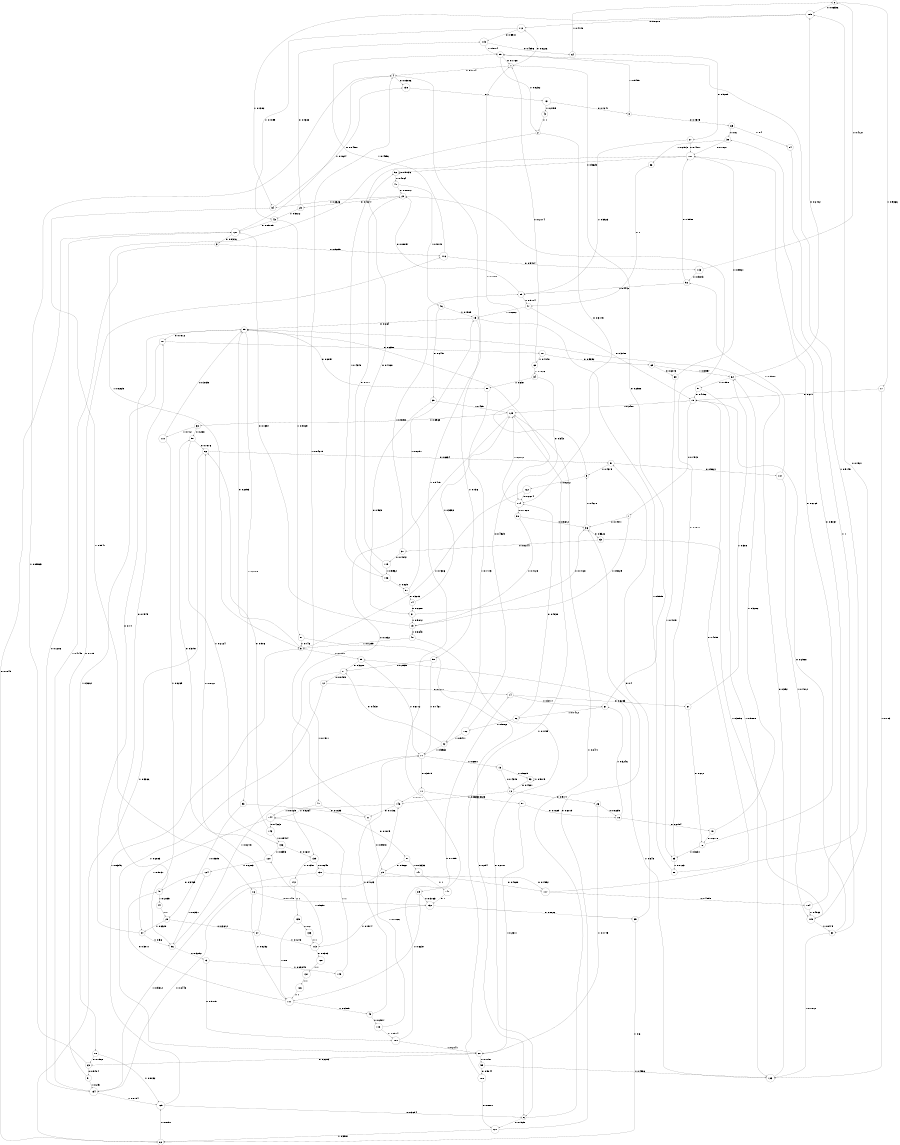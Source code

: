 digraph "ch35faceL10" {
size = "6,8.5";
ratio = "fill";
node [shape = circle];
node [fontsize = 24];
edge [fontsize = 24];
0 -> 109 [label = "0: 0.06336  "];
0 -> 17 [label = "1: 0.9366   "];
1 -> 112 [label = "0: 0.8226   "];
1 -> 4 [label = "1: 0.1774   "];
2 -> 114 [label = "0: 0.3175   "];
2 -> 5 [label = "1: 0.6825   "];
3 -> 116 [label = "0: 0.5255   "];
3 -> 134 [label = "1: 0.4745   "];
4 -> 138 [label = "0: 0.05806  "];
4 -> 89 [label = "1: 0.9419   "];
5 -> 99 [label = "0: 0.2893   "];
5 -> 95 [label = "1: 0.7107   "];
6 -> 121 [label = "0: 0.7529   "];
6 -> 125 [label = "1: 0.2471   "];
7 -> 36 [label = "0: 0.4971   "];
7 -> 19 [label = "1: 0.5029   "];
8 -> 65 [label = "0: 0.4545   "];
8 -> 59 [label = "1: 0.5455   "];
9 -> 1 [label = "0: 0.1788   "];
9 -> 122 [label = "1: 0.8212   "];
10 -> 69 [label = "0: 0.5952   "];
10 -> 60 [label = "1: 0.4048   "];
11 -> 50 [label = "0: 0.8823   "];
11 -> 146 [label = "1: 0.1177   "];
12 -> 14 [label = "0: 0.7117   "];
12 -> 20 [label = "1: 0.2883   "];
13 -> 72 [label = "0: 0.4315   "];
13 -> 53 [label = "1: 0.5685   "];
14 -> 67 [label = "0: 0.6283   "];
14 -> 61 [label = "1: 0.3717   "];
15 -> 99 [label = "0: 0.264    "];
15 -> 58 [label = "1: 0.736    "];
16 -> 132 [label = "0: 0.1748   "];
16 -> 111 [label = "1: 0.8252   "];
17 -> 75 [label = "0: 0.217    "];
17 -> 123 [label = "1: 0.783    "];
18 -> 23 [label = "0: 0.1968   "];
18 -> 129 [label = "1: 0.8032   "];
19 -> 127 [label = "0: 0.1357   "];
19 -> 48 [label = "1: 0.8643   "];
20 -> 23 [label = "0: 0.2203   "];
20 -> 55 [label = "1: 0.7797   "];
21 -> 25 [label = "0: 0.9578   "];
21 -> 4 [label = "1: 0.04219  "];
22 -> 29 [label = "0: 0.7674   "];
22 -> 94 [label = "1: 0.2326   "];
23 -> 51 [label = "0: 0.9404   "];
23 -> 4 [label = "1: 0.05965  "];
24 -> 66 [label = "0: 0.8722   "];
24 -> 113 [label = "1: 0.1278   "];
25 -> 117 [label = "0: 0.7552   "];
25 -> 134 [label = "1: 0.2448   "];
26 -> 78 [label = "0: 0.8255   "];
26 -> 20 [label = "1: 0.1745   "];
27 -> 101 [label = "0: 0.4077   "];
27 -> 85 [label = "1: 0.5923   "];
28 -> 24 [label = "0: 0.3672   "];
28 -> 54 [label = "1: 0.6328   "];
29 -> 115 [label = "0: 0.4388   "];
29 -> 43 [label = "1: 0.5612   "];
30 -> 75 [label = "0: 0.2988   "];
30 -> 123 [label = "1: 0.7012   "];
31 -> 36 [label = "0: 0.4128   "];
31 -> 19 [label = "1: 0.5872   "];
32 -> 71 [label = "0: 0.4037   "];
32 -> 77 [label = "1: 0.5963   "];
33 -> 98 [label = "0: 0.288    "];
33 -> 110 [label = "1: 0.712    "];
34 -> 114 [label = "0: 0.343    "];
34 -> 80 [label = "1: 0.657    "];
35 -> 91 [label = "0: 0.4      "];
35 -> 82 [label = "1: 0.6      "];
36 -> 63 [label = "0: 0.5322   "];
36 -> 9 [label = "1: 0.4678   "];
37 -> 119 [label = "0: 0.4842   "];
37 -> 85 [label = "1: 0.5158   "];
38 -> 101 [label = "0: 0.7027   "];
38 -> 86 [label = "1: 0.2973   "];
39 -> 31 [label = "0: 0.565    "];
39 -> 125 [label = "1: 0.435    "];
40 -> 87 [label = "0: 0.1875   "];
40 -> 144 [label = "1: 0.8125   "];
41 -> 22 [label = "0: 0.08812  "];
41 -> 46 [label = "1: 0.9119   "];
42 -> 2 [label = "1: 1        "];
43 -> 127 [label = "0: 0.09709  "];
43 -> 81 [label = "1: 0.9029   "];
44 -> 28 [label = "1: 1        "];
45 -> 118 [label = "0: 0.2977   "];
45 -> 77 [label = "1: 0.7023   "];
46 -> 39 [label = "0: 0.2491   "];
46 -> 15 [label = "1: 0.7509   "];
47 -> 75 [label = "0: 0.3198   "];
47 -> 15 [label = "1: 0.6802   "];
48 -> 6 [label = "0: 0.2701   "];
48 -> 5 [label = "1: 0.7299   "];
49 -> 70 [label = "0: 0.7945   "];
49 -> 44 [label = "1: 0.2055   "];
50 -> 78 [label = "0: 0.7689   "];
50 -> 20 [label = "1: 0.2311   "];
51 -> 116 [label = "0: 0.709    "];
51 -> 134 [label = "1: 0.291    "];
52 -> 52 [label = "0: 0.5136   "];
52 -> 41 [label = "1: 0.4864   "];
53 -> 72 [label = "0: 0.4921   "];
53 -> 53 [label = "1: 0.5079   "];
54 -> 99 [label = "0: 0.44     "];
54 -> 96 [label = "1: 0.56     "];
55 -> 108 [label = "0: 0.5044   "];
55 -> 123 [label = "1: 0.4956   "];
56 -> 114 [label = "0: 0.4838   "];
56 -> 102 [label = "1: 0.5162   "];
57 -> 75 [label = "0: 0.4192   "];
57 -> 123 [label = "1: 0.5808   "];
58 -> 71 [label = "0: 0.2539   "];
58 -> 77 [label = "1: 0.7461   "];
59 -> 1 [label = "0: 0.1768   "];
59 -> 2 [label = "1: 0.8232   "];
60 -> 1 [label = "0: 0.2174   "];
60 -> 34 [label = "1: 0.7826   "];
61 -> 1 [label = "0: 0.2588   "];
61 -> 56 [label = "1: 0.7412   "];
62 -> 109 [label = "0: 0.2402   "];
62 -> 57 [label = "1: 0.7598   "];
63 -> 37 [label = "0: 0.6144   "];
63 -> 105 [label = "1: 0.3856   "];
64 -> 27 [label = "0: 0.5285   "];
64 -> 0 [label = "1: 0.4715   "];
65 -> 38 [label = "0: 0.6      "];
65 -> 84 [label = "1: 0.4      "];
66 -> 91 [label = "0: 0.6634   "];
66 -> 82 [label = "1: 0.3366   "];
67 -> 76 [label = "0: 0.612    "];
67 -> 62 [label = "1: 0.388    "];
68 -> 101 [label = "0: 0.5921   "];
68 -> 83 [label = "1: 0.4079   "];
69 -> 68 [label = "0: 0.6043   "];
69 -> 62 [label = "1: 0.3957   "];
70 -> 10 [label = "0: 0.6398   "];
70 -> 18 [label = "1: 0.3602   "];
71 -> 12 [label = "0: 0.8489   "];
71 -> 40 [label = "1: 0.1511   "];
72 -> 26 [label = "0: 0.9177   "];
72 -> 146 [label = "1: 0.0823   "];
73 -> 100 [label = "0: 0.9075   "];
73 -> 145 [label = "1: 0.09249  "];
74 -> 31 [label = "0: 0.6608   "];
74 -> 125 [label = "1: 0.3392   "];
75 -> 7 [label = "0: 0.7513   "];
75 -> 125 [label = "1: 0.2487   "];
76 -> 101 [label = "0: 0.6769   "];
76 -> 83 [label = "1: 0.3231   "];
77 -> 11 [label = "0: 0.3919   "];
77 -> 13 [label = "1: 0.6081   "];
78 -> 79 [label = "0: 0.6754   "];
78 -> 61 [label = "1: 0.3246   "];
79 -> 76 [label = "0: 0.6718   "];
79 -> 62 [label = "1: 0.3282   "];
80 -> 99 [label = "0: 0.2857   "];
80 -> 32 [label = "1: 0.7143   "];
81 -> 6 [label = "0: 0.254    "];
81 -> 5 [label = "1: 0.746    "];
82 -> 127 [label = "0: 0.1849   "];
82 -> 129 [label = "1: 0.8151   "];
83 -> 22 [label = "0: 0.1877   "];
83 -> 88 [label = "1: 0.8123   "];
84 -> 30 [label = "1: 1        "];
85 -> 22 [label = "0: 0.08857  "];
85 -> 47 [label = "1: 0.9114   "];
86 -> 47 [label = "1: 1        "];
87 -> 25 [label = "0: 0.9667   "];
87 -> 141 [label = "1: 0.03333  "];
88 -> 75 [label = "0: 0.4095   "];
88 -> 15 [label = "1: 0.5905   "];
89 -> 132 [label = "0: 0.3763   "];
89 -> 111 [label = "1: 0.6237   "];
90 -> 36 [label = "0: 0.5872   "];
90 -> 19 [label = "1: 0.4128   "];
91 -> 107 [label = "0: 0.5621   "];
91 -> 9 [label = "1: 0.4379   "];
92 -> 101 [label = "0: 0.5558   "];
92 -> 85 [label = "1: 0.4442   "];
93 -> 21 [label = "0: 0.1695   "];
93 -> 28 [label = "1: 0.8305   "];
94 -> 138 [label = "0: 0.04587  "];
94 -> 16 [label = "1: 0.9541   "];
95 -> 71 [label = "0: 0.3228   "];
95 -> 77 [label = "1: 0.6772   "];
96 -> 73 [label = "0: 0.3252   "];
96 -> 77 [label = "1: 0.6748   "];
97 -> 74 [label = "0: 0.3203   "];
97 -> 15 [label = "1: 0.6797   "];
98 -> 66 [label = "0: 0.7876   "];
98 -> 136 [label = "1: 0.2124   "];
99 -> 70 [label = "0: 0.7812   "];
99 -> 93 [label = "1: 0.2188   "];
100 -> 14 [label = "0: 0.7859   "];
100 -> 20 [label = "1: 0.2141   "];
101 -> 52 [label = "0: 0.5625   "];
101 -> 106 [label = "1: 0.4375   "];
102 -> 99 [label = "0: 0.4529   "];
102 -> 32 [label = "1: 0.5471   "];
103 -> 92 [label = "0: 0.5873   "];
103 -> 0 [label = "1: 0.4127   "];
104 -> 38 [label = "0: 0.5037   "];
104 -> 105 [label = "1: 0.4963   "];
105 -> 109 [label = "0: 0.1521   "];
105 -> 30 [label = "1: 0.8479   "];
106 -> 22 [label = "0: 0.171    "];
106 -> 97 [label = "1: 0.829    "];
107 -> 92 [label = "0: 0.5988   "];
107 -> 105 [label = "1: 0.4012   "];
108 -> 121 [label = "0: 0.8801   "];
108 -> 125 [label = "1: 0.1199   "];
109 -> 112 [label = "0: 0.8618   "];
109 -> 94 [label = "1: 0.1382   "];
110 -> 99 [label = "0: 0.3735   "];
110 -> 96 [label = "1: 0.6265   "];
111 -> 49 [label = "0: 0.3011   "];
111 -> 45 [label = "1: 0.6989   "];
112 -> 115 [label = "0: 0.5901   "];
112 -> 43 [label = "1: 0.4099   "];
113 -> 128 [label = "0: 0.0303   "];
113 -> 120 [label = "1: 0.9697   "];
114 -> 90 [label = "0: 0.7828   "];
114 -> 125 [label = "1: 0.2172   "];
115 -> 64 [label = "0: 0.4896   "];
115 -> 59 [label = "1: 0.5104   "];
116 -> 103 [label = "0: 0.5404   "];
116 -> 59 [label = "1: 0.4596   "];
117 -> 104 [label = "0: 0.4855   "];
117 -> 59 [label = "1: 0.5145   "];
118 -> 100 [label = "0: 0.8974   "];
118 -> 146 [label = "1: 0.1026   "];
119 -> 52 [label = "0: 0.4068   "];
119 -> 106 [label = "1: 0.5932   "];
120 -> 98 [label = "0: 0.3797   "];
120 -> 124 [label = "1: 0.6203   "];
121 -> 36 [label = "0: 0.6019   "];
121 -> 82 [label = "1: 0.3981   "];
122 -> 114 [label = "0: 0.2614   "];
122 -> 5 [label = "1: 0.7386   "];
123 -> 99 [label = "0: 0.352    "];
123 -> 95 [label = "1: 0.648    "];
124 -> 49 [label = "0: 0.3469   "];
124 -> 96 [label = "1: 0.6531   "];
125 -> 139 [label = "0: 0.1032   "];
125 -> 33 [label = "1: 0.8968   "];
126 -> 111 [label = "1: 1        "];
127 -> 3 [label = "0: 0.8376   "];
127 -> 4 [label = "1: 0.1624   "];
128 -> 137 [label = "1: 1        "];
129 -> 6 [label = "0: 0.3654   "];
129 -> 5 [label = "1: 0.6346   "];
130 -> 117 [label = "0: 0.4688   "];
130 -> 134 [label = "1: 0.5312   "];
131 -> 8 [label = "0: 0.7241   "];
131 -> 42 [label = "1: 0.2759   "];
132 -> 35 [label = "0: 0.8026   "];
132 -> 113 [label = "1: 0.1974   "];
133 -> 113 [label = "1: 1        "];
134 -> 127 [label = "0: 0.1206   "];
134 -> 129 [label = "1: 0.8794   "];
135 -> 133 [label = "0: 0.2      "];
135 -> 111 [label = "1: 0.8      "];
136 -> 139 [label = "0: 0.1607   "];
136 -> 120 [label = "1: 0.8393   "];
137 -> 126 [label = "1: 1        "];
138 -> 131 [label = "0: 1        "];
139 -> 130 [label = "0: 0.8649   "];
139 -> 142 [label = "1: 0.1351   "];
140 -> 132 [label = "0: 1        "];
141 -> 140 [label = "1: 1        "];
142 -> 135 [label = "1: 1        "];
143 -> 66 [label = "0: 0.906    "];
143 -> 136 [label = "1: 0.09404  "];
144 -> 143 [label = "0: 0.4263   "];
144 -> 54 [label = "1: 0.5737   "];
145 -> 144 [label = "1: 1        "];
146 -> 21 [label = "0: 0.1736   "];
146 -> 144 [label = "1: 0.8264   "];
}